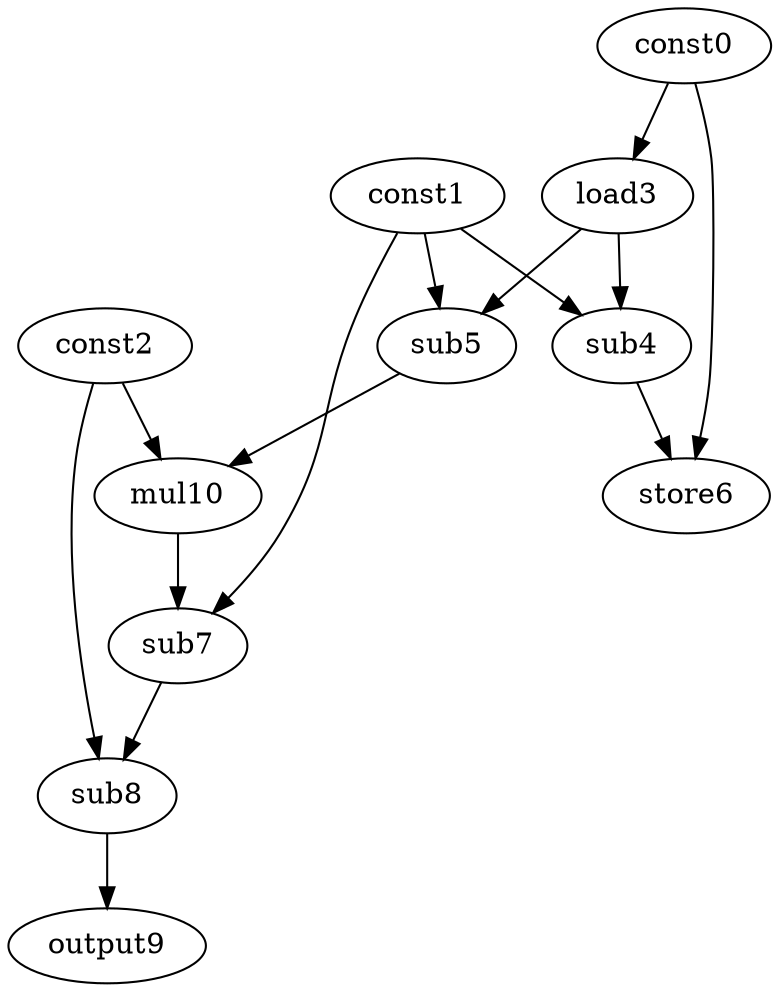 digraph G { 
const0[opcode=const]; 
const1[opcode=const]; 
const2[opcode=const]; 
load3[opcode=load]; 
sub4[opcode=sub]; 
sub5[opcode=sub]; 
store6[opcode=store]; 
sub7[opcode=sub]; 
sub8[opcode=sub]; 
output9[opcode=output]; 
mul10[opcode=mul]; 
const0->load3[operand=0];
const1->sub4[operand=0];
load3->sub4[operand=1];
const1->sub5[operand=0];
load3->sub5[operand=1];
const0->store6[operand=0];
sub4->store6[operand=1];
const2->mul10[operand=0];
sub5->mul10[operand=1];
const1->sub7[operand=0];
mul10->sub7[operand=1];
const2->sub8[operand=0];
sub7->sub8[operand=1];
sub8->output9[operand=0];
}
